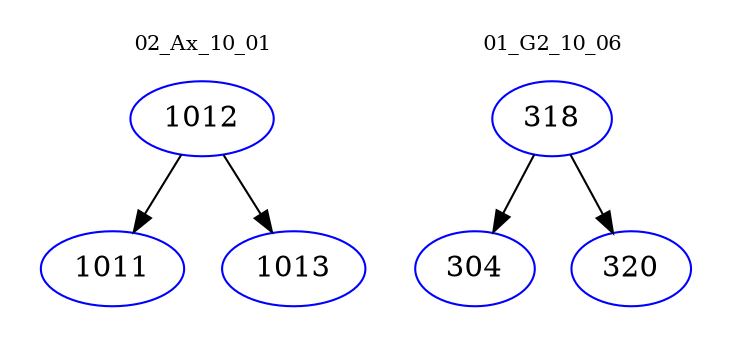 digraph{
subgraph cluster_0 {
color = white
label = "02_Ax_10_01";
fontsize=10;
T0_1012 [label="1012", color="blue"]
T0_1012 -> T0_1011 [color="black"]
T0_1011 [label="1011", color="blue"]
T0_1012 -> T0_1013 [color="black"]
T0_1013 [label="1013", color="blue"]
}
subgraph cluster_1 {
color = white
label = "01_G2_10_06";
fontsize=10;
T1_318 [label="318", color="blue"]
T1_318 -> T1_304 [color="black"]
T1_304 [label="304", color="blue"]
T1_318 -> T1_320 [color="black"]
T1_320 [label="320", color="blue"]
}
}
